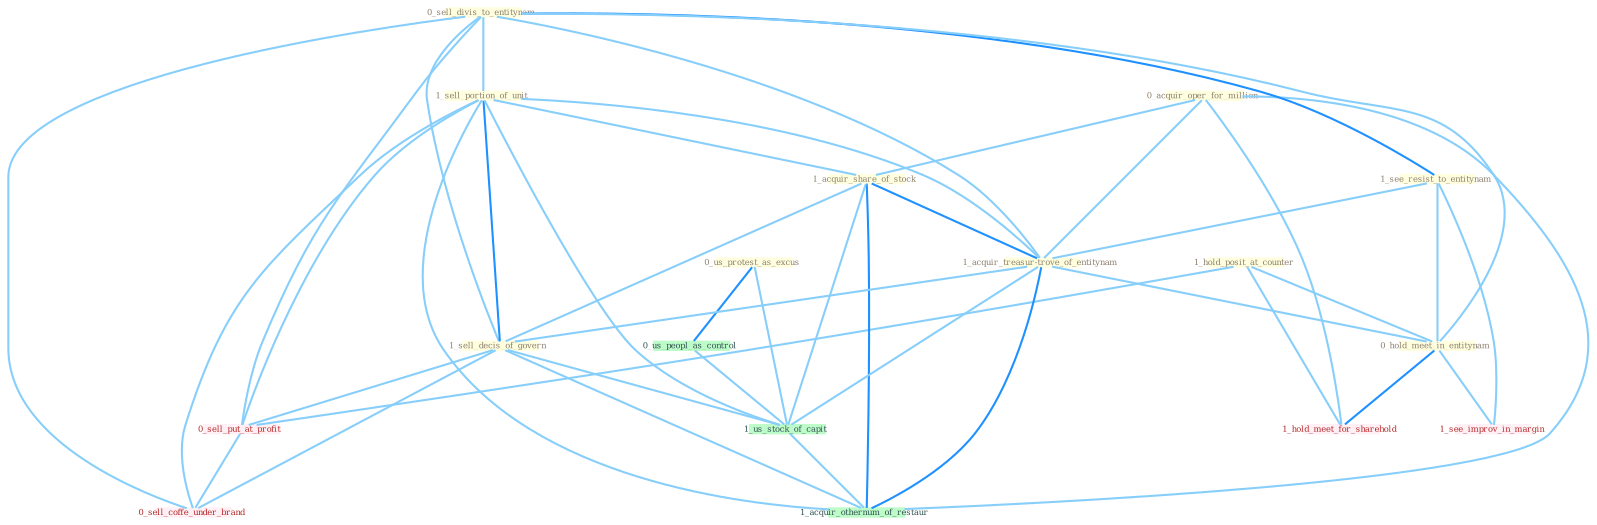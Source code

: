 Graph G{ 
    node
    [shape=polygon,style=filled,width=.5,height=.06,color="#BDFCC9",fixedsize=true,fontsize=4,
    fontcolor="#2f4f4f"];
    {node
    [color="#ffffe0", fontcolor="#8b7d6b"] "0_acquir_oper_for_million " "0_us_protest_as_excus " "1_hold_posit_at_counter " "0_sell_divis_to_entitynam " "1_see_resist_to_entitynam " "1_sell_portion_of_unit " "1_acquir_share_of_stock " "1_acquir_treasur-trove_of_entitynam " "0_hold_meet_in_entitynam " "1_sell_decis_of_govern "}
{node [color="#fff0f5", fontcolor="#b22222"] "0_sell_put_at_profit " "1_see_improv_in_margin " "0_sell_coffe_under_brand " "1_hold_meet_for_sharehold "}
edge [color="#B0E2FF"];

	"0_acquir_oper_for_million " -- "1_acquir_share_of_stock " [w="1", color="#87cefa" ];
	"0_acquir_oper_for_million " -- "1_acquir_treasur-trove_of_entitynam " [w="1", color="#87cefa" ];
	"0_acquir_oper_for_million " -- "1_hold_meet_for_sharehold " [w="1", color="#87cefa" ];
	"0_acquir_oper_for_million " -- "1_acquir_othernum_of_restaur " [w="1", color="#87cefa" ];
	"0_us_protest_as_excus " -- "0_us_peopl_as_control " [w="2", color="#1e90ff" , len=0.8];
	"0_us_protest_as_excus " -- "1_us_stock_of_capit " [w="1", color="#87cefa" ];
	"1_hold_posit_at_counter " -- "0_hold_meet_in_entitynam " [w="1", color="#87cefa" ];
	"1_hold_posit_at_counter " -- "0_sell_put_at_profit " [w="1", color="#87cefa" ];
	"1_hold_posit_at_counter " -- "1_hold_meet_for_sharehold " [w="1", color="#87cefa" ];
	"0_sell_divis_to_entitynam " -- "1_see_resist_to_entitynam " [w="2", color="#1e90ff" , len=0.8];
	"0_sell_divis_to_entitynam " -- "1_sell_portion_of_unit " [w="1", color="#87cefa" ];
	"0_sell_divis_to_entitynam " -- "1_acquir_treasur-trove_of_entitynam " [w="1", color="#87cefa" ];
	"0_sell_divis_to_entitynam " -- "0_hold_meet_in_entitynam " [w="1", color="#87cefa" ];
	"0_sell_divis_to_entitynam " -- "1_sell_decis_of_govern " [w="1", color="#87cefa" ];
	"0_sell_divis_to_entitynam " -- "0_sell_put_at_profit " [w="1", color="#87cefa" ];
	"0_sell_divis_to_entitynam " -- "0_sell_coffe_under_brand " [w="1", color="#87cefa" ];
	"1_see_resist_to_entitynam " -- "1_acquir_treasur-trove_of_entitynam " [w="1", color="#87cefa" ];
	"1_see_resist_to_entitynam " -- "0_hold_meet_in_entitynam " [w="1", color="#87cefa" ];
	"1_see_resist_to_entitynam " -- "1_see_improv_in_margin " [w="1", color="#87cefa" ];
	"1_sell_portion_of_unit " -- "1_acquir_share_of_stock " [w="1", color="#87cefa" ];
	"1_sell_portion_of_unit " -- "1_acquir_treasur-trove_of_entitynam " [w="1", color="#87cefa" ];
	"1_sell_portion_of_unit " -- "1_sell_decis_of_govern " [w="2", color="#1e90ff" , len=0.8];
	"1_sell_portion_of_unit " -- "0_sell_put_at_profit " [w="1", color="#87cefa" ];
	"1_sell_portion_of_unit " -- "1_us_stock_of_capit " [w="1", color="#87cefa" ];
	"1_sell_portion_of_unit " -- "0_sell_coffe_under_brand " [w="1", color="#87cefa" ];
	"1_sell_portion_of_unit " -- "1_acquir_othernum_of_restaur " [w="1", color="#87cefa" ];
	"1_acquir_share_of_stock " -- "1_acquir_treasur-trove_of_entitynam " [w="2", color="#1e90ff" , len=0.8];
	"1_acquir_share_of_stock " -- "1_sell_decis_of_govern " [w="1", color="#87cefa" ];
	"1_acquir_share_of_stock " -- "1_us_stock_of_capit " [w="1", color="#87cefa" ];
	"1_acquir_share_of_stock " -- "1_acquir_othernum_of_restaur " [w="2", color="#1e90ff" , len=0.8];
	"1_acquir_treasur-trove_of_entitynam " -- "0_hold_meet_in_entitynam " [w="1", color="#87cefa" ];
	"1_acquir_treasur-trove_of_entitynam " -- "1_sell_decis_of_govern " [w="1", color="#87cefa" ];
	"1_acquir_treasur-trove_of_entitynam " -- "1_us_stock_of_capit " [w="1", color="#87cefa" ];
	"1_acquir_treasur-trove_of_entitynam " -- "1_acquir_othernum_of_restaur " [w="2", color="#1e90ff" , len=0.8];
	"0_hold_meet_in_entitynam " -- "1_see_improv_in_margin " [w="1", color="#87cefa" ];
	"0_hold_meet_in_entitynam " -- "1_hold_meet_for_sharehold " [w="2", color="#1e90ff" , len=0.8];
	"1_sell_decis_of_govern " -- "0_sell_put_at_profit " [w="1", color="#87cefa" ];
	"1_sell_decis_of_govern " -- "1_us_stock_of_capit " [w="1", color="#87cefa" ];
	"1_sell_decis_of_govern " -- "0_sell_coffe_under_brand " [w="1", color="#87cefa" ];
	"1_sell_decis_of_govern " -- "1_acquir_othernum_of_restaur " [w="1", color="#87cefa" ];
	"0_us_peopl_as_control " -- "1_us_stock_of_capit " [w="1", color="#87cefa" ];
	"0_sell_put_at_profit " -- "0_sell_coffe_under_brand " [w="1", color="#87cefa" ];
	"1_us_stock_of_capit " -- "1_acquir_othernum_of_restaur " [w="1", color="#87cefa" ];
}